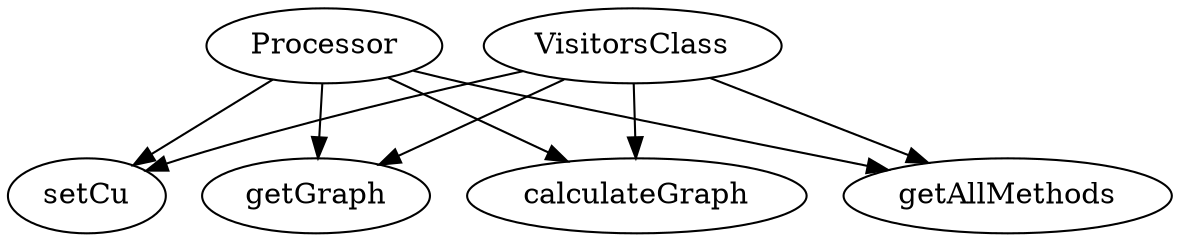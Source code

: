 digraph G {
Processor->calculateGraph Processor->getAllMethods Processor->setCu Processor->getGraph VisitorsClass->calculateGraph VisitorsClass->getAllMethods VisitorsClass->setCu VisitorsClass->getGraph 
}
